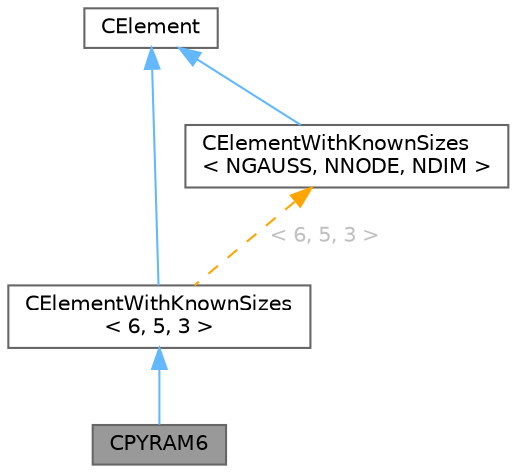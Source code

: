 digraph "CPYRAM6"
{
 // LATEX_PDF_SIZE
  bgcolor="transparent";
  edge [fontname=Helvetica,fontsize=10,labelfontname=Helvetica,labelfontsize=10];
  node [fontname=Helvetica,fontsize=10,shape=box,height=0.2,width=0.4];
  Node1 [id="Node000001",label="CPYRAM6",height=0.2,width=0.4,color="gray40", fillcolor="grey60", style="filled", fontcolor="black",tooltip="Pyramid element with 6 Gauss Points."];
  Node2 -> Node1 [id="edge1_Node000001_Node000002",dir="back",color="steelblue1",style="solid",tooltip=" "];
  Node2 [id="Node000002",label="CElementWithKnownSizes\l\< 6, 5, 3 \>",height=0.2,width=0.4,color="gray40", fillcolor="white", style="filled",URL="$classCElementWithKnownSizes.html",tooltip=" "];
  Node3 -> Node2 [id="edge2_Node000002_Node000003",dir="back",color="steelblue1",style="solid",tooltip=" "];
  Node3 [id="Node000003",label="CElement",height=0.2,width=0.4,color="gray40", fillcolor="white", style="filled",URL="$classCElement.html",tooltip="Abstract class for defining finite elements."];
  Node4 -> Node2 [id="edge3_Node000002_Node000004",dir="back",color="orange",style="dashed",tooltip=" ",label=" \< 6, 5, 3 \>",fontcolor="grey" ];
  Node4 [id="Node000004",label="CElementWithKnownSizes\l\< NGAUSS, NNODE, NDIM \>",height=0.2,width=0.4,color="gray40", fillcolor="white", style="filled",URL="$classCElementWithKnownSizes.html",tooltip="Templated class to implement the computation of gradients for specific element sizes."];
  Node3 -> Node4 [id="edge4_Node000004_Node000003",dir="back",color="steelblue1",style="solid",tooltip=" "];
}
